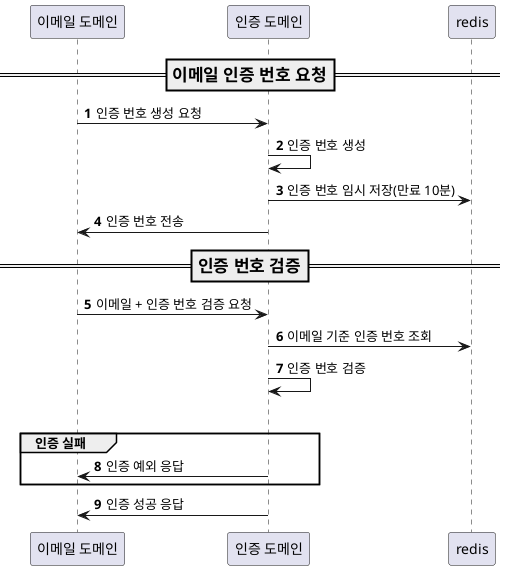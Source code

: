 @startuml
autonumber
=== 이메일 인증 번호 요청 ==
"이메일 도메인" -> "인증 도메인": 인증 번호 생성 요청
"인증 도메인" -> "인증 도메인": 인증 번호 생성
"인증 도메인" -> redis: 인증 번호 임시 저장(만료 10분)
"인증 도메인" -> "이메일 도메인": 인증 번호 전송

=== 인증 번호 검증 ==
"이메일 도메인" -> "인증 도메인": 이메일 + 인증 번호 검증 요청
"인증 도메인" -> redis: 이메일 기준 인증 번호 조회
"인증 도메인" -> "인증 도메인": 인증 번호 검증
alt
  group 인증 실패
  "인증 도메인" -> "이메일 도메인": 인증 예외 응답
end
"인증 도메인" -> "이메일 도메인": 인증 성공 응답

@enduml